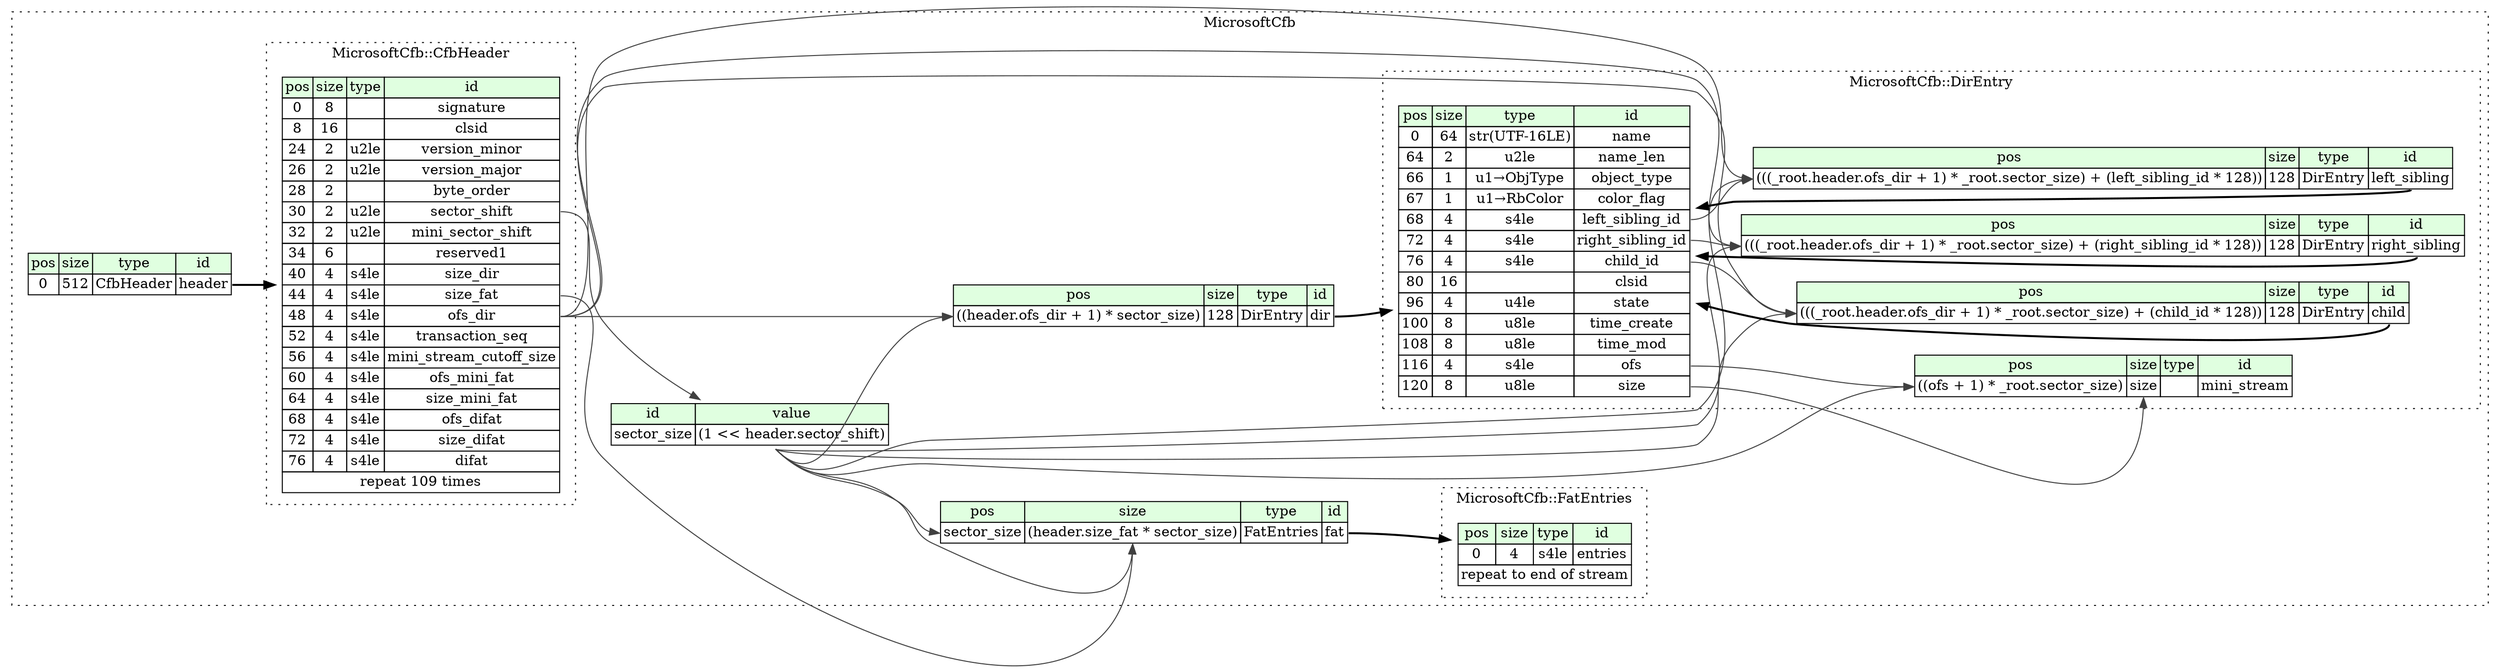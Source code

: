 digraph {
	rankdir=LR;
	node [shape=plaintext];
	subgraph cluster__microsoft_cfb {
		label="MicrosoftCfb";
		graph[style=dotted];

		microsoft_cfb__seq [label=<<TABLE BORDER="0" CELLBORDER="1" CELLSPACING="0">
			<TR><TD BGCOLOR="#E0FFE0">pos</TD><TD BGCOLOR="#E0FFE0">size</TD><TD BGCOLOR="#E0FFE0">type</TD><TD BGCOLOR="#E0FFE0">id</TD></TR>
			<TR><TD PORT="header_pos">0</TD><TD PORT="header_size">512</TD><TD>CfbHeader</TD><TD PORT="header_type">header</TD></TR>
		</TABLE>>];
		microsoft_cfb__inst__sector_size [label=<<TABLE BORDER="0" CELLBORDER="1" CELLSPACING="0">
			<TR><TD BGCOLOR="#E0FFE0">id</TD><TD BGCOLOR="#E0FFE0">value</TD></TR>
			<TR><TD>sector_size</TD><TD>(1 &lt;&lt; header.sector_shift)</TD></TR>
		</TABLE>>];
		microsoft_cfb__inst__fat [label=<<TABLE BORDER="0" CELLBORDER="1" CELLSPACING="0">
			<TR><TD BGCOLOR="#E0FFE0">pos</TD><TD BGCOLOR="#E0FFE0">size</TD><TD BGCOLOR="#E0FFE0">type</TD><TD BGCOLOR="#E0FFE0">id</TD></TR>
			<TR><TD PORT="fat_pos">sector_size</TD><TD PORT="fat_size">(header.size_fat * sector_size)</TD><TD>FatEntries</TD><TD PORT="fat_type">fat</TD></TR>
		</TABLE>>];
		microsoft_cfb__inst__dir [label=<<TABLE BORDER="0" CELLBORDER="1" CELLSPACING="0">
			<TR><TD BGCOLOR="#E0FFE0">pos</TD><TD BGCOLOR="#E0FFE0">size</TD><TD BGCOLOR="#E0FFE0">type</TD><TD BGCOLOR="#E0FFE0">id</TD></TR>
			<TR><TD PORT="dir_pos">((header.ofs_dir + 1) * sector_size)</TD><TD PORT="dir_size">128</TD><TD>DirEntry</TD><TD PORT="dir_type">dir</TD></TR>
		</TABLE>>];
		subgraph cluster__cfb_header {
			label="MicrosoftCfb::CfbHeader";
			graph[style=dotted];

			cfb_header__seq [label=<<TABLE BORDER="0" CELLBORDER="1" CELLSPACING="0">
				<TR><TD BGCOLOR="#E0FFE0">pos</TD><TD BGCOLOR="#E0FFE0">size</TD><TD BGCOLOR="#E0FFE0">type</TD><TD BGCOLOR="#E0FFE0">id</TD></TR>
				<TR><TD PORT="signature_pos">0</TD><TD PORT="signature_size">8</TD><TD></TD><TD PORT="signature_type">signature</TD></TR>
				<TR><TD PORT="clsid_pos">8</TD><TD PORT="clsid_size">16</TD><TD></TD><TD PORT="clsid_type">clsid</TD></TR>
				<TR><TD PORT="version_minor_pos">24</TD><TD PORT="version_minor_size">2</TD><TD>u2le</TD><TD PORT="version_minor_type">version_minor</TD></TR>
				<TR><TD PORT="version_major_pos">26</TD><TD PORT="version_major_size">2</TD><TD>u2le</TD><TD PORT="version_major_type">version_major</TD></TR>
				<TR><TD PORT="byte_order_pos">28</TD><TD PORT="byte_order_size">2</TD><TD></TD><TD PORT="byte_order_type">byte_order</TD></TR>
				<TR><TD PORT="sector_shift_pos">30</TD><TD PORT="sector_shift_size">2</TD><TD>u2le</TD><TD PORT="sector_shift_type">sector_shift</TD></TR>
				<TR><TD PORT="mini_sector_shift_pos">32</TD><TD PORT="mini_sector_shift_size">2</TD><TD>u2le</TD><TD PORT="mini_sector_shift_type">mini_sector_shift</TD></TR>
				<TR><TD PORT="reserved1_pos">34</TD><TD PORT="reserved1_size">6</TD><TD></TD><TD PORT="reserved1_type">reserved1</TD></TR>
				<TR><TD PORT="size_dir_pos">40</TD><TD PORT="size_dir_size">4</TD><TD>s4le</TD><TD PORT="size_dir_type">size_dir</TD></TR>
				<TR><TD PORT="size_fat_pos">44</TD><TD PORT="size_fat_size">4</TD><TD>s4le</TD><TD PORT="size_fat_type">size_fat</TD></TR>
				<TR><TD PORT="ofs_dir_pos">48</TD><TD PORT="ofs_dir_size">4</TD><TD>s4le</TD><TD PORT="ofs_dir_type">ofs_dir</TD></TR>
				<TR><TD PORT="transaction_seq_pos">52</TD><TD PORT="transaction_seq_size">4</TD><TD>s4le</TD><TD PORT="transaction_seq_type">transaction_seq</TD></TR>
				<TR><TD PORT="mini_stream_cutoff_size_pos">56</TD><TD PORT="mini_stream_cutoff_size_size">4</TD><TD>s4le</TD><TD PORT="mini_stream_cutoff_size_type">mini_stream_cutoff_size</TD></TR>
				<TR><TD PORT="ofs_mini_fat_pos">60</TD><TD PORT="ofs_mini_fat_size">4</TD><TD>s4le</TD><TD PORT="ofs_mini_fat_type">ofs_mini_fat</TD></TR>
				<TR><TD PORT="size_mini_fat_pos">64</TD><TD PORT="size_mini_fat_size">4</TD><TD>s4le</TD><TD PORT="size_mini_fat_type">size_mini_fat</TD></TR>
				<TR><TD PORT="ofs_difat_pos">68</TD><TD PORT="ofs_difat_size">4</TD><TD>s4le</TD><TD PORT="ofs_difat_type">ofs_difat</TD></TR>
				<TR><TD PORT="size_difat_pos">72</TD><TD PORT="size_difat_size">4</TD><TD>s4le</TD><TD PORT="size_difat_type">size_difat</TD></TR>
				<TR><TD PORT="difat_pos">76</TD><TD PORT="difat_size">4</TD><TD>s4le</TD><TD PORT="difat_type">difat</TD></TR>
				<TR><TD COLSPAN="4" PORT="difat__repeat">repeat 109 times</TD></TR>
			</TABLE>>];
		}
		subgraph cluster__fat_entries {
			label="MicrosoftCfb::FatEntries";
			graph[style=dotted];

			fat_entries__seq [label=<<TABLE BORDER="0" CELLBORDER="1" CELLSPACING="0">
				<TR><TD BGCOLOR="#E0FFE0">pos</TD><TD BGCOLOR="#E0FFE0">size</TD><TD BGCOLOR="#E0FFE0">type</TD><TD BGCOLOR="#E0FFE0">id</TD></TR>
				<TR><TD PORT="entries_pos">0</TD><TD PORT="entries_size">4</TD><TD>s4le</TD><TD PORT="entries_type">entries</TD></TR>
				<TR><TD COLSPAN="4" PORT="entries__repeat">repeat to end of stream</TD></TR>
			</TABLE>>];
		}
		subgraph cluster__dir_entry {
			label="MicrosoftCfb::DirEntry";
			graph[style=dotted];

			dir_entry__seq [label=<<TABLE BORDER="0" CELLBORDER="1" CELLSPACING="0">
				<TR><TD BGCOLOR="#E0FFE0">pos</TD><TD BGCOLOR="#E0FFE0">size</TD><TD BGCOLOR="#E0FFE0">type</TD><TD BGCOLOR="#E0FFE0">id</TD></TR>
				<TR><TD PORT="name_pos">0</TD><TD PORT="name_size">64</TD><TD>str(UTF-16LE)</TD><TD PORT="name_type">name</TD></TR>
				<TR><TD PORT="name_len_pos">64</TD><TD PORT="name_len_size">2</TD><TD>u2le</TD><TD PORT="name_len_type">name_len</TD></TR>
				<TR><TD PORT="object_type_pos">66</TD><TD PORT="object_type_size">1</TD><TD>u1→ObjType</TD><TD PORT="object_type_type">object_type</TD></TR>
				<TR><TD PORT="color_flag_pos">67</TD><TD PORT="color_flag_size">1</TD><TD>u1→RbColor</TD><TD PORT="color_flag_type">color_flag</TD></TR>
				<TR><TD PORT="left_sibling_id_pos">68</TD><TD PORT="left_sibling_id_size">4</TD><TD>s4le</TD><TD PORT="left_sibling_id_type">left_sibling_id</TD></TR>
				<TR><TD PORT="right_sibling_id_pos">72</TD><TD PORT="right_sibling_id_size">4</TD><TD>s4le</TD><TD PORT="right_sibling_id_type">right_sibling_id</TD></TR>
				<TR><TD PORT="child_id_pos">76</TD><TD PORT="child_id_size">4</TD><TD>s4le</TD><TD PORT="child_id_type">child_id</TD></TR>
				<TR><TD PORT="clsid_pos">80</TD><TD PORT="clsid_size">16</TD><TD></TD><TD PORT="clsid_type">clsid</TD></TR>
				<TR><TD PORT="state_pos">96</TD><TD PORT="state_size">4</TD><TD>u4le</TD><TD PORT="state_type">state</TD></TR>
				<TR><TD PORT="time_create_pos">100</TD><TD PORT="time_create_size">8</TD><TD>u8le</TD><TD PORT="time_create_type">time_create</TD></TR>
				<TR><TD PORT="time_mod_pos">108</TD><TD PORT="time_mod_size">8</TD><TD>u8le</TD><TD PORT="time_mod_type">time_mod</TD></TR>
				<TR><TD PORT="ofs_pos">116</TD><TD PORT="ofs_size">4</TD><TD>s4le</TD><TD PORT="ofs_type">ofs</TD></TR>
				<TR><TD PORT="size_pos">120</TD><TD PORT="size_size">8</TD><TD>u8le</TD><TD PORT="size_type">size</TD></TR>
			</TABLE>>];
			dir_entry__inst__mini_stream [label=<<TABLE BORDER="0" CELLBORDER="1" CELLSPACING="0">
				<TR><TD BGCOLOR="#E0FFE0">pos</TD><TD BGCOLOR="#E0FFE0">size</TD><TD BGCOLOR="#E0FFE0">type</TD><TD BGCOLOR="#E0FFE0">id</TD></TR>
				<TR><TD PORT="mini_stream_pos">((ofs + 1) * _root.sector_size)</TD><TD PORT="mini_stream_size">size</TD><TD></TD><TD PORT="mini_stream_type">mini_stream</TD></TR>
			</TABLE>>];
			dir_entry__inst__child [label=<<TABLE BORDER="0" CELLBORDER="1" CELLSPACING="0">
				<TR><TD BGCOLOR="#E0FFE0">pos</TD><TD BGCOLOR="#E0FFE0">size</TD><TD BGCOLOR="#E0FFE0">type</TD><TD BGCOLOR="#E0FFE0">id</TD></TR>
				<TR><TD PORT="child_pos">(((_root.header.ofs_dir + 1) * _root.sector_size) + (child_id * 128))</TD><TD PORT="child_size">128</TD><TD>DirEntry</TD><TD PORT="child_type">child</TD></TR>
			</TABLE>>];
			dir_entry__inst__left_sibling [label=<<TABLE BORDER="0" CELLBORDER="1" CELLSPACING="0">
				<TR><TD BGCOLOR="#E0FFE0">pos</TD><TD BGCOLOR="#E0FFE0">size</TD><TD BGCOLOR="#E0FFE0">type</TD><TD BGCOLOR="#E0FFE0">id</TD></TR>
				<TR><TD PORT="left_sibling_pos">(((_root.header.ofs_dir + 1) * _root.sector_size) + (left_sibling_id * 128))</TD><TD PORT="left_sibling_size">128</TD><TD>DirEntry</TD><TD PORT="left_sibling_type">left_sibling</TD></TR>
			</TABLE>>];
			dir_entry__inst__right_sibling [label=<<TABLE BORDER="0" CELLBORDER="1" CELLSPACING="0">
				<TR><TD BGCOLOR="#E0FFE0">pos</TD><TD BGCOLOR="#E0FFE0">size</TD><TD BGCOLOR="#E0FFE0">type</TD><TD BGCOLOR="#E0FFE0">id</TD></TR>
				<TR><TD PORT="right_sibling_pos">(((_root.header.ofs_dir + 1) * _root.sector_size) + (right_sibling_id * 128))</TD><TD PORT="right_sibling_size">128</TD><TD>DirEntry</TD><TD PORT="right_sibling_type">right_sibling</TD></TR>
			</TABLE>>];
		}
	}
	microsoft_cfb__seq:header_type -> cfb_header__seq [style=bold];
	cfb_header__seq:sector_shift_type -> microsoft_cfb__inst__sector_size [color="#404040"];
	microsoft_cfb__inst__sector_size:sector_size_type -> microsoft_cfb__inst__fat:fat_pos [color="#404040"];
	cfb_header__seq:size_fat_type -> microsoft_cfb__inst__fat:fat_size [color="#404040"];
	microsoft_cfb__inst__sector_size:sector_size_type -> microsoft_cfb__inst__fat:fat_size [color="#404040"];
	microsoft_cfb__inst__fat:fat_type -> fat_entries__seq [style=bold];
	cfb_header__seq:ofs_dir_type -> microsoft_cfb__inst__dir:dir_pos [color="#404040"];
	microsoft_cfb__inst__sector_size:sector_size_type -> microsoft_cfb__inst__dir:dir_pos [color="#404040"];
	microsoft_cfb__inst__dir:dir_type -> dir_entry__seq [style=bold];
	dir_entry__seq:ofs_type -> dir_entry__inst__mini_stream:mini_stream_pos [color="#404040"];
	microsoft_cfb__inst__sector_size:sector_size_type -> dir_entry__inst__mini_stream:mini_stream_pos [color="#404040"];
	dir_entry__seq:size_type -> dir_entry__inst__mini_stream:mini_stream_size [color="#404040"];
	cfb_header__seq:ofs_dir_type -> dir_entry__inst__child:child_pos [color="#404040"];
	microsoft_cfb__inst__sector_size:sector_size_type -> dir_entry__inst__child:child_pos [color="#404040"];
	dir_entry__seq:child_id_type -> dir_entry__inst__child:child_pos [color="#404040"];
	dir_entry__inst__child:child_type -> dir_entry__seq [style=bold];
	cfb_header__seq:ofs_dir_type -> dir_entry__inst__left_sibling:left_sibling_pos [color="#404040"];
	microsoft_cfb__inst__sector_size:sector_size_type -> dir_entry__inst__left_sibling:left_sibling_pos [color="#404040"];
	dir_entry__seq:left_sibling_id_type -> dir_entry__inst__left_sibling:left_sibling_pos [color="#404040"];
	dir_entry__inst__left_sibling:left_sibling_type -> dir_entry__seq [style=bold];
	cfb_header__seq:ofs_dir_type -> dir_entry__inst__right_sibling:right_sibling_pos [color="#404040"];
	microsoft_cfb__inst__sector_size:sector_size_type -> dir_entry__inst__right_sibling:right_sibling_pos [color="#404040"];
	dir_entry__seq:right_sibling_id_type -> dir_entry__inst__right_sibling:right_sibling_pos [color="#404040"];
	dir_entry__inst__right_sibling:right_sibling_type -> dir_entry__seq [style=bold];
}
